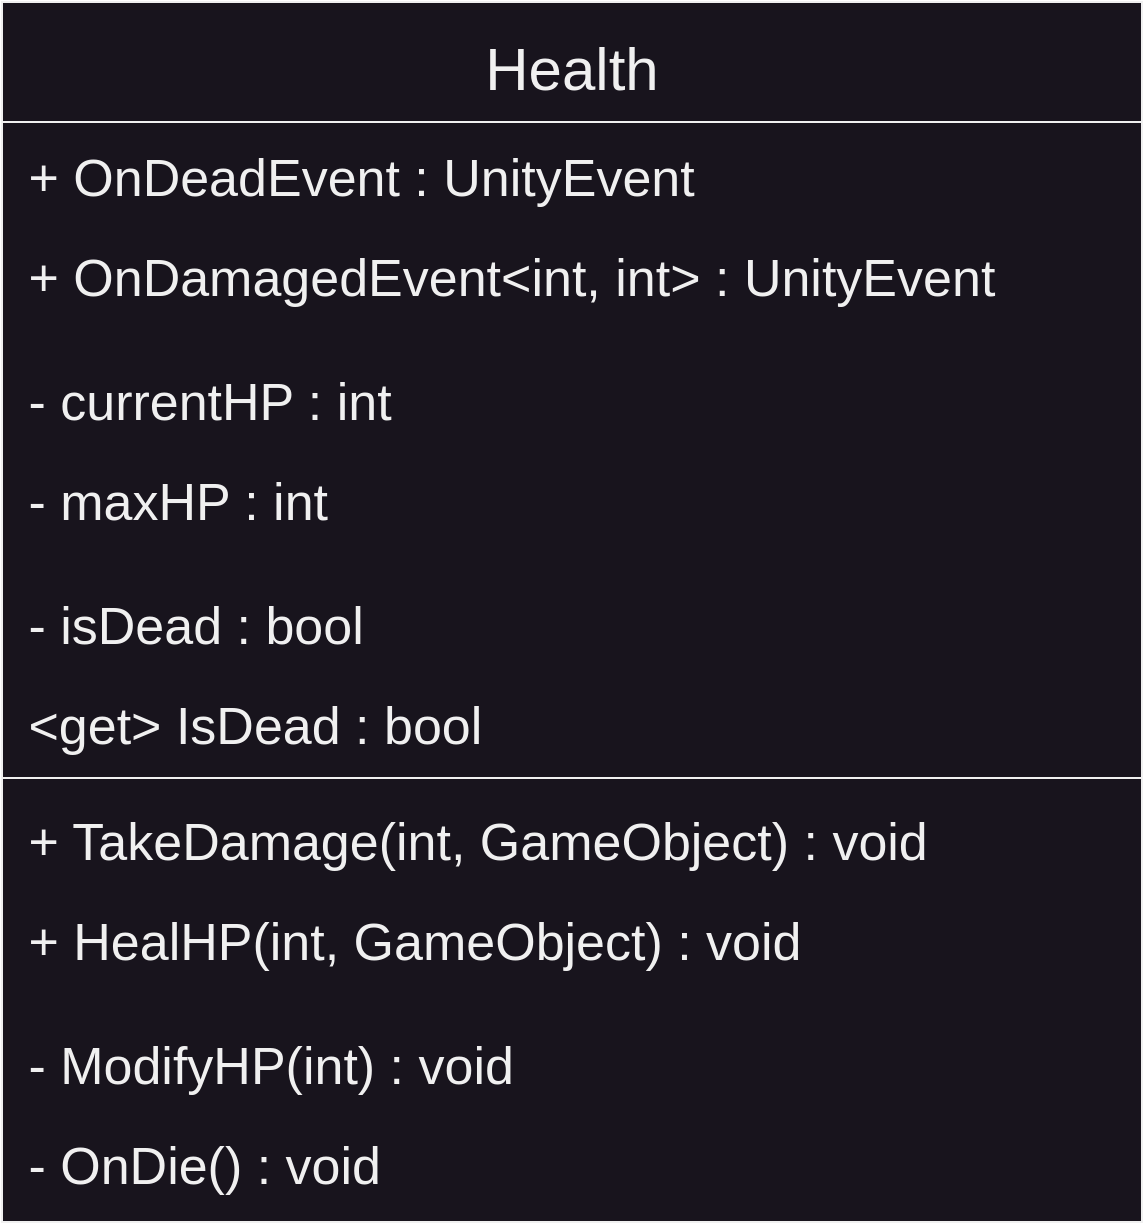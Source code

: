 <mxfile>
    <diagram id="BKILPW1IuSugFtAOsl0F" name="Page-1">
        <mxGraphModel dx="3274" dy="2243" grid="1" gridSize="10" guides="1" tooltips="1" connect="1" arrows="1" fold="1" page="1" pageScale="1" pageWidth="1169" pageHeight="827" math="0" shadow="0">
            <root>
                <mxCell id="0"/>
                <mxCell id="1" parent="0"/>
                <mxCell id="6" value="Health" style="swimlane;fontStyle=0;align=center;verticalAlign=middle;childLayout=stackLayout;horizontal=1;startSize=60;horizontalStack=0;resizeParent=1;resizeLast=0;collapsible=1;marginBottom=0;rounded=0;shadow=0;strokeWidth=1;spacingTop=0;spacingBottom=0;spacingRight=0;fillColor=#18141D;swimlaneFillColor=#18141D;fillStyle=solid;fontColor=#F0F0F0;strokeColor=#F0F0F0;fontSize=30;" vertex="1" parent="1">
                    <mxGeometry x="-970" y="-720" width="570" height="610" as="geometry">
                        <mxRectangle x="-791.5" y="-581" width="160" height="26" as="alternateBounds"/>
                    </mxGeometry>
                </mxCell>
                <mxCell id="7" value=" + OnDeadEvent : UnityEvent" style="text;align=left;verticalAlign=middle;spacingLeft=4;spacingRight=4;overflow=hidden;rotatable=0;points=[[0,0.5],[1,0.5]];portConstraint=eastwest;rounded=0;shadow=0;html=0;fontColor=#F0F0F0;fontSize=26;" vertex="1" parent="6">
                    <mxGeometry y="60" width="570" height="50" as="geometry"/>
                </mxCell>
                <mxCell id="8" value=" + OnDamagedEvent&lt;int, int&gt; : UnityEvent" style="text;align=left;verticalAlign=middle;spacingLeft=4;spacingRight=4;overflow=hidden;rotatable=0;points=[[0,0.5],[1,0.5]];portConstraint=eastwest;rounded=0;shadow=0;html=0;fontColor=#F0F0F0;fontSize=26;" vertex="1" parent="6">
                    <mxGeometry y="110" width="570" height="50" as="geometry"/>
                </mxCell>
                <mxCell id="9" value=" " style="text;align=left;verticalAlign=middle;spacingLeft=4;spacingRight=4;overflow=hidden;rotatable=0;points=[[0,0.5],[1,0.5]];portConstraint=eastwest;rounded=0;shadow=0;html=0;fontSize=26;" vertex="1" parent="6">
                    <mxGeometry y="160" width="570" height="12" as="geometry"/>
                </mxCell>
                <mxCell id="10" value=" - currentHP : int" style="text;align=left;verticalAlign=middle;spacingLeft=4;spacingRight=4;overflow=hidden;rotatable=0;points=[[0,0.5],[1,0.5]];portConstraint=eastwest;rounded=0;shadow=0;html=0;fontColor=#F0F0F0;fontSize=26;" vertex="1" parent="6">
                    <mxGeometry y="172" width="570" height="50" as="geometry"/>
                </mxCell>
                <mxCell id="18" value=" - maxHP : int" style="text;align=left;verticalAlign=middle;spacingLeft=4;spacingRight=4;overflow=hidden;rotatable=0;points=[[0,0.5],[1,0.5]];portConstraint=eastwest;rounded=0;shadow=0;html=0;fontColor=#F0F0F0;fontSize=26;" vertex="1" parent="6">
                    <mxGeometry y="222" width="570" height="50" as="geometry"/>
                </mxCell>
                <mxCell id="27" value=" " style="text;align=left;verticalAlign=middle;spacingLeft=4;spacingRight=4;overflow=hidden;rotatable=0;points=[[0,0.5],[1,0.5]];portConstraint=eastwest;rounded=0;shadow=0;html=0;fontSize=26;" vertex="1" parent="6">
                    <mxGeometry y="272" width="570" height="12" as="geometry"/>
                </mxCell>
                <mxCell id="25" value=" - isDead : bool" style="text;align=left;verticalAlign=middle;spacingLeft=4;spacingRight=4;overflow=hidden;rotatable=0;points=[[0,0.5],[1,0.5]];portConstraint=eastwest;rounded=0;shadow=0;html=0;fontColor=#F0F0F0;fontSize=26;" vertex="1" parent="6">
                    <mxGeometry y="284" width="570" height="50" as="geometry"/>
                </mxCell>
                <mxCell id="30" value=" &lt;get&gt; IsDead : bool" style="text;align=left;verticalAlign=middle;spacingLeft=4;spacingRight=4;overflow=hidden;rotatable=0;points=[[0,0.5],[1,0.5]];portConstraint=eastwest;rounded=0;shadow=0;html=0;fontColor=#F0F0F0;fontSize=26;" vertex="1" parent="6">
                    <mxGeometry y="334" width="570" height="50" as="geometry"/>
                </mxCell>
                <mxCell id="11" value="" style="line;html=1;strokeWidth=1;align=left;verticalAlign=middle;spacingTop=-1;spacingLeft=3;spacingRight=3;rotatable=0;labelPosition=right;points=[];portConstraint=eastwest;strokeColor=#F0F0F0;fontSize=26;" vertex="1" parent="6">
                    <mxGeometry y="384" width="570" height="8" as="geometry"/>
                </mxCell>
                <mxCell id="12" value=" + TakeDamage(int, GameObject) : void" style="text;align=left;verticalAlign=middle;spacingLeft=4;spacingRight=4;overflow=hidden;rotatable=0;points=[[0,0.5],[1,0.5]];portConstraint=eastwest;rounded=0;shadow=0;html=0;fontColor=#F0F0F0;fontSize=26;" vertex="1" parent="6">
                    <mxGeometry y="392" width="570" height="50" as="geometry"/>
                </mxCell>
                <mxCell id="23" value=" + HealHP(int, GameObject) : void" style="text;align=left;verticalAlign=middle;spacingLeft=4;spacingRight=4;overflow=hidden;rotatable=0;points=[[0,0.5],[1,0.5]];portConstraint=eastwest;rounded=0;shadow=0;html=0;fontColor=#F0F0F0;fontSize=26;" vertex="1" parent="6">
                    <mxGeometry y="442" width="570" height="50" as="geometry"/>
                </mxCell>
                <mxCell id="28" value=" " style="text;align=left;verticalAlign=middle;spacingLeft=4;spacingRight=4;overflow=hidden;rotatable=0;points=[[0,0.5],[1,0.5]];portConstraint=eastwest;rounded=0;shadow=0;html=0;fontSize=26;" vertex="1" parent="6">
                    <mxGeometry y="492" width="570" height="12" as="geometry"/>
                </mxCell>
                <mxCell id="24" value=" - ModifyHP(int) : void" style="text;align=left;verticalAlign=middle;spacingLeft=4;spacingRight=4;overflow=hidden;rotatable=0;points=[[0,0.5],[1,0.5]];portConstraint=eastwest;rounded=0;shadow=0;html=0;fontColor=#F0F0F0;fontSize=26;" vertex="1" parent="6">
                    <mxGeometry y="504" width="570" height="50" as="geometry"/>
                </mxCell>
                <mxCell id="29" value=" - OnDie() : void" style="text;align=left;verticalAlign=middle;spacingLeft=4;spacingRight=4;overflow=hidden;rotatable=0;points=[[0,0.5],[1,0.5]];portConstraint=eastwest;rounded=0;shadow=0;html=0;fontColor=#F0F0F0;fontSize=26;" vertex="1" parent="6">
                    <mxGeometry y="554" width="570" height="50" as="geometry"/>
                </mxCell>
            </root>
        </mxGraphModel>
    </diagram>
</mxfile>